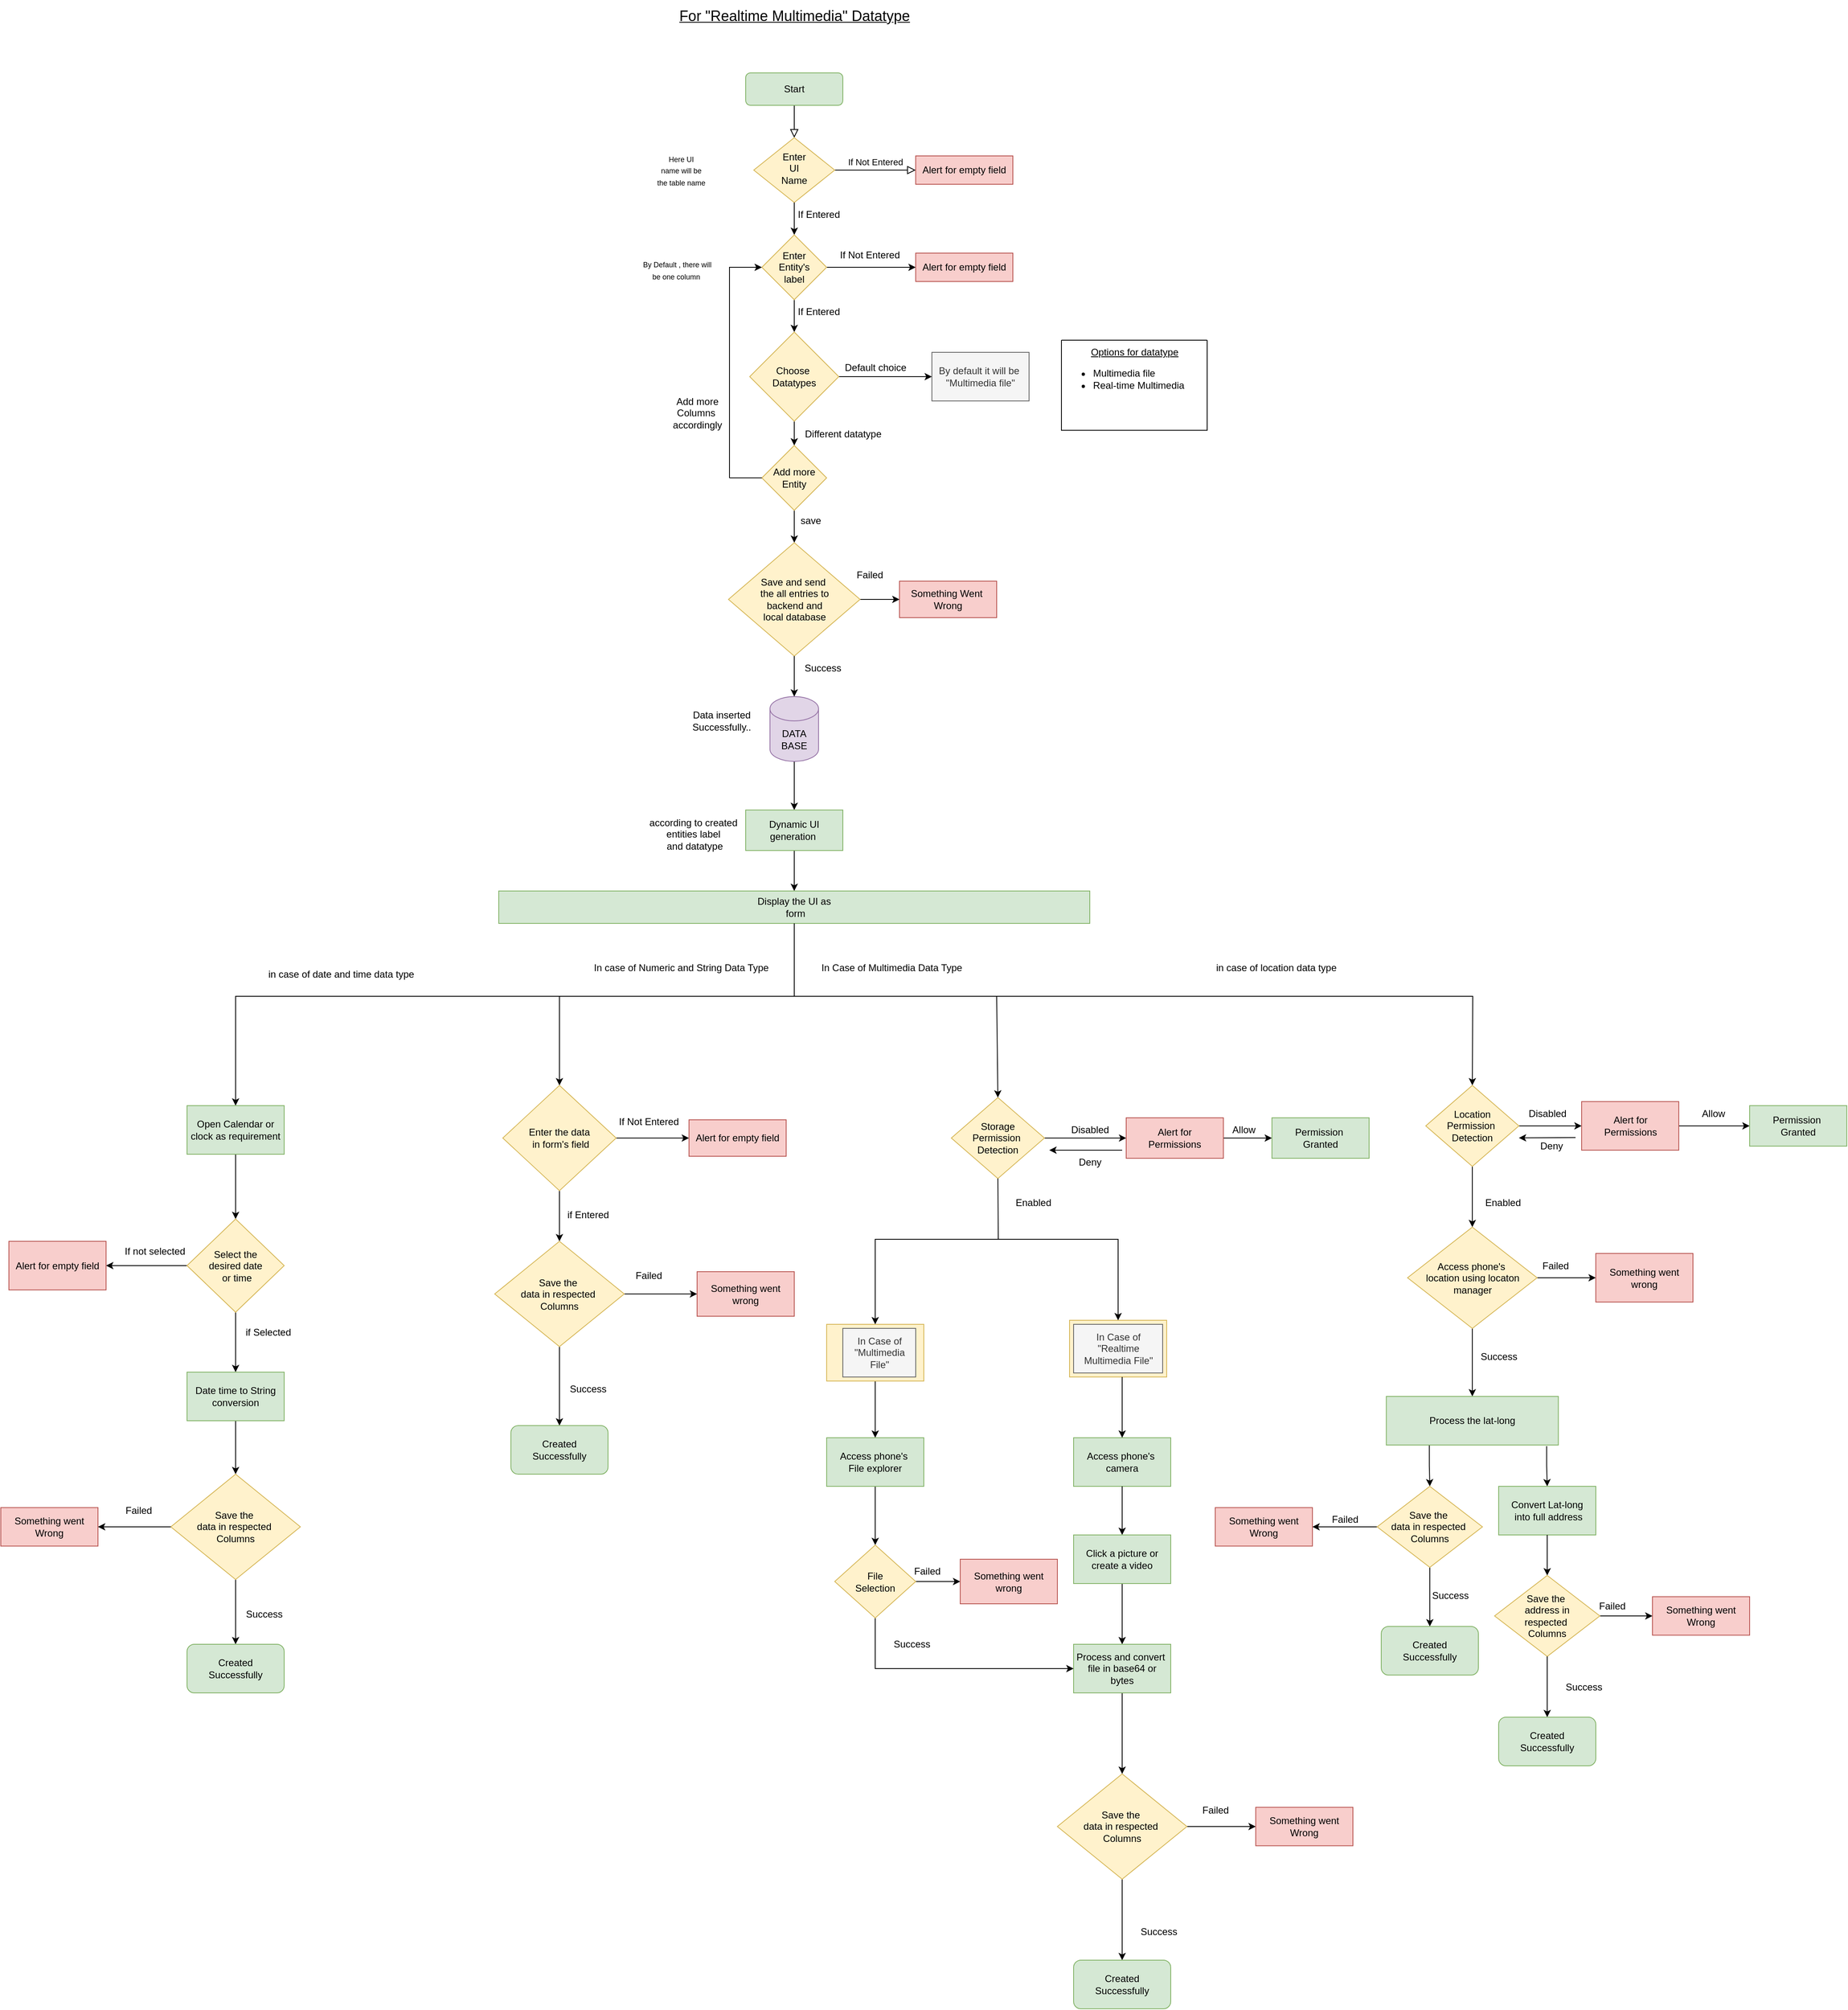 <mxfile version="21.3.0" type="github">
  <diagram id="C5RBs43oDa-KdzZeNtuy" name="Page-1">
    <mxGraphModel dx="3452" dy="1308" grid="1" gridSize="10" guides="1" tooltips="1" connect="1" arrows="1" fold="1" page="1" pageScale="1" pageWidth="827" pageHeight="1169" math="0" shadow="0">
      <root>
        <mxCell id="WIyWlLk6GJQsqaUBKTNV-0" />
        <mxCell id="WIyWlLk6GJQsqaUBKTNV-1" parent="WIyWlLk6GJQsqaUBKTNV-0" />
        <mxCell id="WIyWlLk6GJQsqaUBKTNV-2" value="" style="rounded=0;html=1;jettySize=auto;orthogonalLoop=1;fontSize=11;endArrow=block;endFill=0;endSize=8;strokeWidth=1;shadow=0;labelBackgroundColor=none;edgeStyle=orthogonalEdgeStyle;" parent="WIyWlLk6GJQsqaUBKTNV-1" source="WIyWlLk6GJQsqaUBKTNV-3" target="WIyWlLk6GJQsqaUBKTNV-6" edge="1">
          <mxGeometry relative="1" as="geometry" />
        </mxCell>
        <mxCell id="WIyWlLk6GJQsqaUBKTNV-3" value="Start" style="rounded=1;whiteSpace=wrap;html=1;fontSize=12;glass=0;strokeWidth=1;shadow=0;fillColor=#d5e8d4;strokeColor=#82b366;" parent="WIyWlLk6GJQsqaUBKTNV-1" vertex="1">
          <mxGeometry x="160" y="90" width="120" height="40" as="geometry" />
        </mxCell>
        <mxCell id="WIyWlLk6GJQsqaUBKTNV-5" value="If Not Entered" style="edgeStyle=orthogonalEdgeStyle;rounded=0;html=1;jettySize=auto;orthogonalLoop=1;fontSize=11;endArrow=block;endFill=0;endSize=8;strokeWidth=1;shadow=0;labelBackgroundColor=none;entryX=0;entryY=0.5;entryDx=0;entryDy=0;" parent="WIyWlLk6GJQsqaUBKTNV-1" source="WIyWlLk6GJQsqaUBKTNV-6" target="6czhflSClIlCwqd6-uIO-5" edge="1">
          <mxGeometry y="10" relative="1" as="geometry">
            <mxPoint as="offset" />
            <mxPoint x="370" y="210" as="targetPoint" />
          </mxGeometry>
        </mxCell>
        <mxCell id="WIyWlLk6GJQsqaUBKTNV-6" value="Enter&lt;br&gt;UI&lt;br&gt;Name" style="rhombus;whiteSpace=wrap;html=1;shadow=0;fontFamily=Helvetica;fontSize=12;align=center;strokeWidth=1;spacing=6;spacingTop=-4;fillColor=#fff2cc;strokeColor=#d6b656;" parent="WIyWlLk6GJQsqaUBKTNV-1" vertex="1">
          <mxGeometry x="170" y="170" width="100" height="80" as="geometry" />
        </mxCell>
        <mxCell id="6czhflSClIlCwqd6-uIO-0" value="" style="endArrow=classic;html=1;rounded=0;exitX=0.5;exitY=1;exitDx=0;exitDy=0;entryX=0.5;entryY=0;entryDx=0;entryDy=0;" parent="WIyWlLk6GJQsqaUBKTNV-1" source="WIyWlLk6GJQsqaUBKTNV-6" target="6czhflSClIlCwqd6-uIO-2" edge="1">
          <mxGeometry width="50" height="50" relative="1" as="geometry">
            <mxPoint x="190" y="400" as="sourcePoint" />
            <mxPoint x="220" y="300" as="targetPoint" />
          </mxGeometry>
        </mxCell>
        <mxCell id="6czhflSClIlCwqd6-uIO-1" value="If Entered" style="text;html=1;align=center;verticalAlign=middle;resizable=0;points=[];autosize=1;strokeColor=none;fillColor=none;" parent="WIyWlLk6GJQsqaUBKTNV-1" vertex="1">
          <mxGeometry x="210" y="250" width="80" height="30" as="geometry" />
        </mxCell>
        <mxCell id="6czhflSClIlCwqd6-uIO-4" value="" style="edgeStyle=orthogonalEdgeStyle;rounded=0;orthogonalLoop=1;jettySize=auto;html=1;" parent="WIyWlLk6GJQsqaUBKTNV-1" source="6czhflSClIlCwqd6-uIO-2" target="6czhflSClIlCwqd6-uIO-3" edge="1">
          <mxGeometry relative="1" as="geometry" />
        </mxCell>
        <mxCell id="6czhflSClIlCwqd6-uIO-9" value="" style="edgeStyle=orthogonalEdgeStyle;rounded=0;orthogonalLoop=1;jettySize=auto;html=1;entryX=0.5;entryY=0;entryDx=0;entryDy=0;" parent="WIyWlLk6GJQsqaUBKTNV-1" source="6czhflSClIlCwqd6-uIO-2" target="syk1W0FhU0-OYzwC-ugc-1" edge="1">
          <mxGeometry relative="1" as="geometry">
            <mxPoint x="220" y="430" as="targetPoint" />
          </mxGeometry>
        </mxCell>
        <mxCell id="6czhflSClIlCwqd6-uIO-2" value="Enter &lt;br&gt;Entity&#39;s&lt;br&gt;label" style="rhombus;whiteSpace=wrap;html=1;fillColor=#fff2cc;strokeColor=#d6b656;" parent="WIyWlLk6GJQsqaUBKTNV-1" vertex="1">
          <mxGeometry x="180" y="290" width="80" height="80" as="geometry" />
        </mxCell>
        <mxCell id="6czhflSClIlCwqd6-uIO-3" value="Alert for empty field" style="whiteSpace=wrap;html=1;fillColor=#f8cecc;strokeColor=#b85450;" parent="WIyWlLk6GJQsqaUBKTNV-1" vertex="1">
          <mxGeometry x="370" y="312.5" width="120" height="35" as="geometry" />
        </mxCell>
        <mxCell id="6czhflSClIlCwqd6-uIO-5" value="Alert for empty field" style="rounded=0;whiteSpace=wrap;html=1;fillColor=#f8cecc;strokeColor=#b85450;" parent="WIyWlLk6GJQsqaUBKTNV-1" vertex="1">
          <mxGeometry x="370" y="192.5" width="120" height="35" as="geometry" />
        </mxCell>
        <mxCell id="6czhflSClIlCwqd6-uIO-6" value="If Not Entered" style="text;html=1;align=center;verticalAlign=middle;resizable=0;points=[];autosize=1;strokeColor=none;fillColor=none;" parent="WIyWlLk6GJQsqaUBKTNV-1" vertex="1">
          <mxGeometry x="262.5" y="300" width="100" height="30" as="geometry" />
        </mxCell>
        <mxCell id="6czhflSClIlCwqd6-uIO-7" value="&lt;font style=&quot;font-size: 9px;&quot;&gt;By Default , there will &lt;br&gt;be one column&amp;nbsp;&lt;/font&gt;" style="text;html=1;align=center;verticalAlign=middle;resizable=0;points=[];autosize=1;strokeColor=none;fillColor=none;" parent="WIyWlLk6GJQsqaUBKTNV-1" vertex="1">
          <mxGeometry x="20" y="312.5" width="110" height="40" as="geometry" />
        </mxCell>
        <mxCell id="6czhflSClIlCwqd6-uIO-15" value="" style="edgeStyle=orthogonalEdgeStyle;rounded=0;orthogonalLoop=1;jettySize=auto;html=1;entryX=0.5;entryY=0;entryDx=0;entryDy=0;exitX=0.5;exitY=1;exitDx=0;exitDy=0;" parent="WIyWlLk6GJQsqaUBKTNV-1" source="syk1W0FhU0-OYzwC-ugc-1" target="6czhflSClIlCwqd6-uIO-17" edge="1">
          <mxGeometry relative="1" as="geometry">
            <mxPoint x="220" y="560" as="targetPoint" />
            <mxPoint x="220" y="490" as="sourcePoint" />
          </mxGeometry>
        </mxCell>
        <mxCell id="6czhflSClIlCwqd6-uIO-10" value="If Entered" style="text;html=1;align=center;verticalAlign=middle;resizable=0;points=[];autosize=1;strokeColor=none;fillColor=none;" parent="WIyWlLk6GJQsqaUBKTNV-1" vertex="1">
          <mxGeometry x="210" y="370" width="80" height="30" as="geometry" />
        </mxCell>
        <mxCell id="6czhflSClIlCwqd6-uIO-16" value="Different datatype" style="text;html=1;align=center;verticalAlign=middle;resizable=0;points=[];autosize=1;strokeColor=none;fillColor=none;" parent="WIyWlLk6GJQsqaUBKTNV-1" vertex="1">
          <mxGeometry x="220" y="521.25" width="120" height="30" as="geometry" />
        </mxCell>
        <mxCell id="6czhflSClIlCwqd6-uIO-24" value="" style="edgeStyle=orthogonalEdgeStyle;rounded=0;orthogonalLoop=1;jettySize=auto;html=1;" parent="WIyWlLk6GJQsqaUBKTNV-1" source="6czhflSClIlCwqd6-uIO-17" target="6czhflSClIlCwqd6-uIO-23" edge="1">
          <mxGeometry relative="1" as="geometry" />
        </mxCell>
        <mxCell id="6czhflSClIlCwqd6-uIO-17" value="Add more&lt;br&gt;Entity" style="rhombus;whiteSpace=wrap;html=1;fillColor=#fff2cc;strokeColor=#d6b656;" parent="WIyWlLk6GJQsqaUBKTNV-1" vertex="1">
          <mxGeometry x="180" y="550" width="80" height="80" as="geometry" />
        </mxCell>
        <mxCell id="6czhflSClIlCwqd6-uIO-19" value="" style="endArrow=classic;html=1;rounded=0;entryX=0;entryY=0.5;entryDx=0;entryDy=0;" parent="WIyWlLk6GJQsqaUBKTNV-1" target="6czhflSClIlCwqd6-uIO-2" edge="1">
          <mxGeometry width="50" height="50" relative="1" as="geometry">
            <mxPoint x="140" y="590" as="sourcePoint" />
            <mxPoint x="130" y="480" as="targetPoint" />
            <Array as="points">
              <mxPoint x="140" y="330" />
            </Array>
          </mxGeometry>
        </mxCell>
        <mxCell id="6czhflSClIlCwqd6-uIO-21" value="" style="endArrow=none;html=1;rounded=0;entryX=0;entryY=0.5;entryDx=0;entryDy=0;" parent="WIyWlLk6GJQsqaUBKTNV-1" target="6czhflSClIlCwqd6-uIO-17" edge="1">
          <mxGeometry width="50" height="50" relative="1" as="geometry">
            <mxPoint x="140" y="590" as="sourcePoint" />
            <mxPoint x="330" y="460" as="targetPoint" />
          </mxGeometry>
        </mxCell>
        <mxCell id="6czhflSClIlCwqd6-uIO-22" value="&lt;font style=&quot;font-size: 12px;&quot;&gt;Add more &lt;br&gt;Columns&amp;nbsp;&lt;br&gt;accordingly&lt;/font&gt;" style="text;html=1;align=center;verticalAlign=middle;resizable=0;points=[];autosize=1;strokeColor=none;fillColor=none;" parent="WIyWlLk6GJQsqaUBKTNV-1" vertex="1">
          <mxGeometry x="60" y="480" width="80" height="60" as="geometry" />
        </mxCell>
        <mxCell id="6czhflSClIlCwqd6-uIO-27" value="" style="edgeStyle=orthogonalEdgeStyle;rounded=0;orthogonalLoop=1;jettySize=auto;html=1;" parent="WIyWlLk6GJQsqaUBKTNV-1" source="6czhflSClIlCwqd6-uIO-23" target="6czhflSClIlCwqd6-uIO-26" edge="1">
          <mxGeometry relative="1" as="geometry" />
        </mxCell>
        <mxCell id="6czhflSClIlCwqd6-uIO-23" value="Save and send&amp;nbsp;&lt;br&gt;the all entries to &lt;br&gt;backend and &lt;br&gt;local database" style="rhombus;whiteSpace=wrap;html=1;fillColor=#fff2cc;strokeColor=#d6b656;" parent="WIyWlLk6GJQsqaUBKTNV-1" vertex="1">
          <mxGeometry x="138.75" y="670" width="162.5" height="140" as="geometry" />
        </mxCell>
        <mxCell id="6czhflSClIlCwqd6-uIO-25" value="save" style="text;html=1;align=center;verticalAlign=middle;resizable=0;points=[];autosize=1;strokeColor=none;fillColor=none;" parent="WIyWlLk6GJQsqaUBKTNV-1" vertex="1">
          <mxGeometry x="215" y="628" width="50" height="30" as="geometry" />
        </mxCell>
        <mxCell id="6czhflSClIlCwqd6-uIO-26" value="Something Went&amp;nbsp;&lt;br&gt;Wrong" style="whiteSpace=wrap;html=1;fillColor=#f8cecc;strokeColor=#b85450;" parent="WIyWlLk6GJQsqaUBKTNV-1" vertex="1">
          <mxGeometry x="350" y="717.5" width="120" height="45" as="geometry" />
        </mxCell>
        <mxCell id="6czhflSClIlCwqd6-uIO-28" value="Success" style="text;html=1;align=center;verticalAlign=middle;resizable=0;points=[];autosize=1;strokeColor=none;fillColor=none;" parent="WIyWlLk6GJQsqaUBKTNV-1" vertex="1">
          <mxGeometry x="220" y="810" width="70" height="30" as="geometry" />
        </mxCell>
        <mxCell id="6czhflSClIlCwqd6-uIO-29" value="Failed" style="text;html=1;align=center;verticalAlign=middle;resizable=0;points=[];autosize=1;strokeColor=none;fillColor=none;" parent="WIyWlLk6GJQsqaUBKTNV-1" vertex="1">
          <mxGeometry x="282.5" y="695" width="60" height="30" as="geometry" />
        </mxCell>
        <mxCell id="6czhflSClIlCwqd6-uIO-34" value="" style="edgeStyle=orthogonalEdgeStyle;rounded=0;orthogonalLoop=1;jettySize=auto;html=1;entryX=0.5;entryY=0;entryDx=0;entryDy=0;" parent="WIyWlLk6GJQsqaUBKTNV-1" source="6czhflSClIlCwqd6-uIO-30" target="6czhflSClIlCwqd6-uIO-35" edge="1">
          <mxGeometry relative="1" as="geometry">
            <mxPoint x="220" y="970" as="targetPoint" />
          </mxGeometry>
        </mxCell>
        <mxCell id="6czhflSClIlCwqd6-uIO-30" value="DATA&lt;br&gt;BASE" style="shape=cylinder3;whiteSpace=wrap;html=1;boundedLbl=1;backgroundOutline=1;size=15;fillColor=#e1d5e7;strokeColor=#9673a6;" parent="WIyWlLk6GJQsqaUBKTNV-1" vertex="1">
          <mxGeometry x="190" y="860" width="60" height="80" as="geometry" />
        </mxCell>
        <mxCell id="6czhflSClIlCwqd6-uIO-31" value="" style="endArrow=classic;html=1;rounded=0;exitX=0.5;exitY=1;exitDx=0;exitDy=0;entryX=0.5;entryY=0;entryDx=0;entryDy=0;entryPerimeter=0;" parent="WIyWlLk6GJQsqaUBKTNV-1" source="6czhflSClIlCwqd6-uIO-23" target="6czhflSClIlCwqd6-uIO-30" edge="1">
          <mxGeometry width="50" height="50" relative="1" as="geometry">
            <mxPoint x="140" y="850" as="sourcePoint" />
            <mxPoint x="190" y="800" as="targetPoint" />
          </mxGeometry>
        </mxCell>
        <mxCell id="6czhflSClIlCwqd6-uIO-32" value="Data inserted &lt;br&gt;Successfully.." style="text;html=1;align=center;verticalAlign=middle;resizable=0;points=[];autosize=1;strokeColor=none;fillColor=none;" parent="WIyWlLk6GJQsqaUBKTNV-1" vertex="1">
          <mxGeometry x="80" y="870" width="100" height="40" as="geometry" />
        </mxCell>
        <mxCell id="6czhflSClIlCwqd6-uIO-38" value="" style="edgeStyle=orthogonalEdgeStyle;rounded=0;orthogonalLoop=1;jettySize=auto;html=1;" parent="WIyWlLk6GJQsqaUBKTNV-1" source="6czhflSClIlCwqd6-uIO-35" target="6czhflSClIlCwqd6-uIO-37" edge="1">
          <mxGeometry relative="1" as="geometry" />
        </mxCell>
        <mxCell id="6czhflSClIlCwqd6-uIO-35" value="Dynamic UI generation&amp;nbsp;" style="whiteSpace=wrap;html=1;fillColor=#d5e8d4;strokeColor=#82b366;" parent="WIyWlLk6GJQsqaUBKTNV-1" vertex="1">
          <mxGeometry x="160" y="1000" width="120" height="50" as="geometry" />
        </mxCell>
        <mxCell id="6czhflSClIlCwqd6-uIO-37" value="Display the UI as&lt;br&gt;&amp;nbsp;form" style="whiteSpace=wrap;html=1;fillColor=#d5e8d4;strokeColor=#82b366;" parent="WIyWlLk6GJQsqaUBKTNV-1" vertex="1">
          <mxGeometry x="-145" y="1100" width="730" height="40" as="geometry" />
        </mxCell>
        <mxCell id="6czhflSClIlCwqd6-uIO-47" value="" style="edgeStyle=orthogonalEdgeStyle;rounded=0;orthogonalLoop=1;jettySize=auto;html=1;entryX=0.5;entryY=0;entryDx=0;entryDy=0;exitX=0.5;exitY=1;exitDx=0;exitDy=0;" parent="WIyWlLk6GJQsqaUBKTNV-1" source="syk1W0FhU0-OYzwC-ugc-0" target="2McJ12Uhhy9NZhE6gNwE-32" edge="1">
          <mxGeometry relative="1" as="geometry">
            <mxPoint x="220" y="1845" as="targetPoint" />
            <mxPoint x="220" y="1755" as="sourcePoint" />
          </mxGeometry>
        </mxCell>
        <mxCell id="6czhflSClIlCwqd6-uIO-50" value="" style="edgeStyle=orthogonalEdgeStyle;rounded=0;orthogonalLoop=1;jettySize=auto;html=1;" parent="WIyWlLk6GJQsqaUBKTNV-1" source="6czhflSClIlCwqd6-uIO-46" target="6czhflSClIlCwqd6-uIO-49" edge="1">
          <mxGeometry relative="1" as="geometry" />
        </mxCell>
        <mxCell id="6czhflSClIlCwqd6-uIO-54" value="" style="edgeStyle=orthogonalEdgeStyle;rounded=0;orthogonalLoop=1;jettySize=auto;html=1;entryX=0.5;entryY=0;entryDx=0;entryDy=0;" parent="WIyWlLk6GJQsqaUBKTNV-1" source="6czhflSClIlCwqd6-uIO-46" target="6czhflSClIlCwqd6-uIO-55" edge="1">
          <mxGeometry relative="1" as="geometry">
            <mxPoint x="220" y="1735" as="targetPoint" />
          </mxGeometry>
        </mxCell>
        <mxCell id="6czhflSClIlCwqd6-uIO-46" value="Save the&amp;nbsp;&lt;br&gt;data in respected&amp;nbsp;&lt;br&gt;Columns" style="rhombus;whiteSpace=wrap;html=1;fillColor=#fff2cc;strokeColor=#d6b656;" parent="WIyWlLk6GJQsqaUBKTNV-1" vertex="1">
          <mxGeometry x="545" y="2190" width="160" height="130" as="geometry" />
        </mxCell>
        <mxCell id="6czhflSClIlCwqd6-uIO-49" value="Something went&lt;br&gt;Wrong" style="whiteSpace=wrap;html=1;fillColor=#f8cecc;strokeColor=#b85450;" parent="WIyWlLk6GJQsqaUBKTNV-1" vertex="1">
          <mxGeometry x="790" y="2231.25" width="120" height="47.5" as="geometry" />
        </mxCell>
        <mxCell id="6czhflSClIlCwqd6-uIO-51" value="Success" style="text;html=1;align=center;verticalAlign=middle;resizable=0;points=[];autosize=1;strokeColor=none;fillColor=none;" parent="WIyWlLk6GJQsqaUBKTNV-1" vertex="1">
          <mxGeometry x="635" y="2370" width="70" height="30" as="geometry" />
        </mxCell>
        <mxCell id="6czhflSClIlCwqd6-uIO-52" value="Failed" style="text;html=1;align=center;verticalAlign=middle;resizable=0;points=[];autosize=1;strokeColor=none;fillColor=none;" parent="WIyWlLk6GJQsqaUBKTNV-1" vertex="1">
          <mxGeometry x="710" y="2220" width="60" height="30" as="geometry" />
        </mxCell>
        <mxCell id="6czhflSClIlCwqd6-uIO-55" value="Created &lt;br&gt;Successfully" style="rounded=1;whiteSpace=wrap;html=1;fillColor=#d5e8d4;strokeColor=#82b366;" parent="WIyWlLk6GJQsqaUBKTNV-1" vertex="1">
          <mxGeometry x="565" y="2420" width="120" height="60" as="geometry" />
        </mxCell>
        <mxCell id="FHPSroYYlghWPFj62SoY-0" value="&lt;font style=&quot;font-size: 9px;&quot;&gt;Here UI &lt;br&gt;name will be &lt;br&gt;the table name&lt;/font&gt;" style="text;html=1;align=center;verticalAlign=middle;resizable=0;points=[];autosize=1;strokeColor=none;fillColor=none;" parent="WIyWlLk6GJQsqaUBKTNV-1" vertex="1">
          <mxGeometry x="40" y="180" width="80" height="60" as="geometry" />
        </mxCell>
        <mxCell id="FHPSroYYlghWPFj62SoY-6" value="" style="swimlane;startSize=0;" parent="WIyWlLk6GJQsqaUBKTNV-1" vertex="1">
          <mxGeometry x="550" y="420" width="180" height="111.25" as="geometry">
            <mxRectangle x="540" y="387.5" width="130" height="45" as="alternateBounds" />
          </mxGeometry>
        </mxCell>
        <mxCell id="FHPSroYYlghWPFj62SoY-4" value="&lt;ul&gt;&lt;li style=&quot;text-align: left;&quot;&gt;Multimedia file&lt;/li&gt;&lt;li style=&quot;text-align: left;&quot;&gt;Real-time Multimedia&lt;/li&gt;&lt;/ul&gt;" style="text;html=1;align=center;verticalAlign=middle;resizable=0;points=[];autosize=1;strokeColor=none;fillColor=none;" parent="FHPSroYYlghWPFj62SoY-6" vertex="1">
          <mxGeometry x="-15" y="12.5" width="180" height="70" as="geometry" />
        </mxCell>
        <mxCell id="FHPSroYYlghWPFj62SoY-3" value="&lt;u&gt;Options for datatype&lt;/u&gt;" style="text;html=1;align=center;verticalAlign=middle;resizable=0;points=[];autosize=1;strokeColor=none;fillColor=none;" parent="FHPSroYYlghWPFj62SoY-6" vertex="1">
          <mxGeometry x="25" width="130" height="30" as="geometry" />
        </mxCell>
        <mxCell id="2McJ12Uhhy9NZhE6gNwE-0" value="according to created &lt;br&gt;entities label&lt;br&gt;&amp;nbsp;and datatype" style="text;html=1;align=center;verticalAlign=middle;resizable=0;points=[];autosize=1;strokeColor=none;fillColor=none;" parent="WIyWlLk6GJQsqaUBKTNV-1" vertex="1">
          <mxGeometry x="30" y="1000" width="130" height="60" as="geometry" />
        </mxCell>
        <mxCell id="2McJ12Uhhy9NZhE6gNwE-1" value="&lt;font style=&quot;font-size: 18px;&quot;&gt;&lt;u&gt;For &quot;Realtime Multimedia&quot; Datatype&lt;/u&gt;&lt;/font&gt;" style="text;html=1;align=center;verticalAlign=middle;resizable=0;points=[];autosize=1;strokeColor=none;fillColor=none;" parent="WIyWlLk6GJQsqaUBKTNV-1" vertex="1">
          <mxGeometry x="65" width="310" height="40" as="geometry" />
        </mxCell>
        <mxCell id="2McJ12Uhhy9NZhE6gNwE-17" value="" style="edgeStyle=orthogonalEdgeStyle;rounded=0;orthogonalLoop=1;jettySize=auto;html=1;exitX=1;exitY=0.5;exitDx=0;exitDy=0;" parent="WIyWlLk6GJQsqaUBKTNV-1" source="2McJ12Uhhy9NZhE6gNwE-15" target="2McJ12Uhhy9NZhE6gNwE-16" edge="1">
          <mxGeometry relative="1" as="geometry">
            <mxPoint x="277.5" y="1405" as="sourcePoint" />
          </mxGeometry>
        </mxCell>
        <mxCell id="2McJ12Uhhy9NZhE6gNwE-15" value="Storage&lt;br&gt;Permission&amp;nbsp;&lt;br&gt;Detection" style="rhombus;whiteSpace=wrap;html=1;fillColor=#fff2cc;strokeColor=#d6b656;" parent="WIyWlLk6GJQsqaUBKTNV-1" vertex="1">
          <mxGeometry x="414" y="1355" width="115" height="100" as="geometry" />
        </mxCell>
        <mxCell id="2McJ12Uhhy9NZhE6gNwE-19" value="" style="edgeStyle=orthogonalEdgeStyle;rounded=0;orthogonalLoop=1;jettySize=auto;html=1;" parent="WIyWlLk6GJQsqaUBKTNV-1" source="2McJ12Uhhy9NZhE6gNwE-16" target="2McJ12Uhhy9NZhE6gNwE-18" edge="1">
          <mxGeometry relative="1" as="geometry" />
        </mxCell>
        <mxCell id="2McJ12Uhhy9NZhE6gNwE-16" value="Alert for &lt;br&gt;Permissions" style="whiteSpace=wrap;html=1;fillColor=#f8cecc;strokeColor=#b85450;" parent="WIyWlLk6GJQsqaUBKTNV-1" vertex="1">
          <mxGeometry x="630" y="1380" width="120" height="50" as="geometry" />
        </mxCell>
        <mxCell id="2McJ12Uhhy9NZhE6gNwE-18" value="Permission&amp;nbsp;&lt;br&gt;Granted" style="whiteSpace=wrap;html=1;fillColor=#d5e8d4;strokeColor=#82b366;" parent="WIyWlLk6GJQsqaUBKTNV-1" vertex="1">
          <mxGeometry x="810" y="1380" width="120" height="50" as="geometry" />
        </mxCell>
        <mxCell id="2McJ12Uhhy9NZhE6gNwE-20" value="Disabled" style="text;html=1;align=center;verticalAlign=middle;resizable=0;points=[];autosize=1;strokeColor=none;fillColor=none;" parent="WIyWlLk6GJQsqaUBKTNV-1" vertex="1">
          <mxGeometry x="550" y="1380" width="70" height="30" as="geometry" />
        </mxCell>
        <mxCell id="2McJ12Uhhy9NZhE6gNwE-21" value="Deny" style="text;html=1;align=center;verticalAlign=middle;resizable=0;points=[];autosize=1;strokeColor=none;fillColor=none;" parent="WIyWlLk6GJQsqaUBKTNV-1" vertex="1">
          <mxGeometry x="1130" y="1400" width="50" height="30" as="geometry" />
        </mxCell>
        <mxCell id="2McJ12Uhhy9NZhE6gNwE-22" value="" style="endArrow=classic;html=1;rounded=0;" parent="WIyWlLk6GJQsqaUBKTNV-1" edge="1">
          <mxGeometry width="50" height="50" relative="1" as="geometry">
            <mxPoint x="625" y="1420" as="sourcePoint" />
            <mxPoint x="535" y="1420" as="targetPoint" />
          </mxGeometry>
        </mxCell>
        <mxCell id="2McJ12Uhhy9NZhE6gNwE-23" value="Allow" style="text;html=1;align=center;verticalAlign=middle;resizable=0;points=[];autosize=1;strokeColor=none;fillColor=none;" parent="WIyWlLk6GJQsqaUBKTNV-1" vertex="1">
          <mxGeometry x="750" y="1380" width="50" height="30" as="geometry" />
        </mxCell>
        <mxCell id="2McJ12Uhhy9NZhE6gNwE-24" value="Access phone&#39;s&amp;nbsp;&lt;br&gt;camera" style="whiteSpace=wrap;html=1;fillColor=#d5e8d4;strokeColor=#82b366;" parent="WIyWlLk6GJQsqaUBKTNV-1" vertex="1">
          <mxGeometry x="565" y="1775" width="120" height="60" as="geometry" />
        </mxCell>
        <mxCell id="2McJ12Uhhy9NZhE6gNwE-26" value="" style="endArrow=classic;html=1;rounded=0;entryX=0.5;entryY=0;entryDx=0;entryDy=0;exitX=0.5;exitY=1;exitDx=0;exitDy=0;" parent="WIyWlLk6GJQsqaUBKTNV-1" source="2McJ12Uhhy9NZhE6gNwE-24" target="syk1W0FhU0-OYzwC-ugc-0" edge="1">
          <mxGeometry width="50" height="50" relative="1" as="geometry">
            <mxPoint x="90" y="1645" as="sourcePoint" />
            <mxPoint x="220" y="1635" as="targetPoint" />
          </mxGeometry>
        </mxCell>
        <mxCell id="2McJ12Uhhy9NZhE6gNwE-33" style="edgeStyle=orthogonalEdgeStyle;rounded=0;orthogonalLoop=1;jettySize=auto;html=1;entryX=0.5;entryY=0;entryDx=0;entryDy=0;exitX=0.5;exitY=1;exitDx=0;exitDy=0;" parent="WIyWlLk6GJQsqaUBKTNV-1" source="2McJ12Uhhy9NZhE6gNwE-32" target="6czhflSClIlCwqd6-uIO-46" edge="1">
          <mxGeometry relative="1" as="geometry" />
        </mxCell>
        <mxCell id="2McJ12Uhhy9NZhE6gNwE-32" value="Process and convert&amp;nbsp;&lt;br&gt;file in base64 or &lt;br&gt;bytes" style="rounded=0;whiteSpace=wrap;html=1;fillColor=#d5e8d4;strokeColor=#82b366;" parent="WIyWlLk6GJQsqaUBKTNV-1" vertex="1">
          <mxGeometry x="565" y="2030" width="120" height="60" as="geometry" />
        </mxCell>
        <mxCell id="syk1W0FhU0-OYzwC-ugc-0" value="Click a picture or create a video" style="rounded=0;whiteSpace=wrap;html=1;fillColor=#d5e8d4;strokeColor=#82b366;" vertex="1" parent="WIyWlLk6GJQsqaUBKTNV-1">
          <mxGeometry x="565" y="1895" width="120" height="60" as="geometry" />
        </mxCell>
        <mxCell id="syk1W0FhU0-OYzwC-ugc-4" value="" style="edgeStyle=orthogonalEdgeStyle;rounded=0;orthogonalLoop=1;jettySize=auto;html=1;" edge="1" parent="WIyWlLk6GJQsqaUBKTNV-1" source="syk1W0FhU0-OYzwC-ugc-1" target="syk1W0FhU0-OYzwC-ugc-3">
          <mxGeometry relative="1" as="geometry" />
        </mxCell>
        <mxCell id="syk1W0FhU0-OYzwC-ugc-1" value="Choose&amp;nbsp;&lt;br&gt;Datatypes" style="rhombus;whiteSpace=wrap;html=1;fillColor=#fff2cc;strokeColor=#d6b656;" vertex="1" parent="WIyWlLk6GJQsqaUBKTNV-1">
          <mxGeometry x="165" y="410" width="110" height="110" as="geometry" />
        </mxCell>
        <mxCell id="syk1W0FhU0-OYzwC-ugc-3" value="By default it will be&amp;nbsp;&lt;br&gt;&quot;Multimedia file&quot;" style="whiteSpace=wrap;html=1;fillColor=#f5f5f5;fontColor=#333333;strokeColor=#666666;" vertex="1" parent="WIyWlLk6GJQsqaUBKTNV-1">
          <mxGeometry x="390" y="435" width="120" height="60" as="geometry" />
        </mxCell>
        <mxCell id="syk1W0FhU0-OYzwC-ugc-5" value="Default choice" style="text;html=1;align=center;verticalAlign=middle;resizable=0;points=[];autosize=1;strokeColor=none;fillColor=none;" vertex="1" parent="WIyWlLk6GJQsqaUBKTNV-1">
          <mxGeometry x="270" y="438.75" width="100" height="30" as="geometry" />
        </mxCell>
        <mxCell id="syk1W0FhU0-OYzwC-ugc-6" value="" style="whiteSpace=wrap;html=1;fillColor=#fff2cc;strokeColor=#d6b656;" vertex="1" parent="WIyWlLk6GJQsqaUBKTNV-1">
          <mxGeometry x="560" y="1630" width="120" height="70" as="geometry" />
        </mxCell>
        <mxCell id="syk1W0FhU0-OYzwC-ugc-19" value="" style="edgeStyle=orthogonalEdgeStyle;rounded=0;orthogonalLoop=1;jettySize=auto;html=1;" edge="1" parent="WIyWlLk6GJQsqaUBKTNV-1" source="syk1W0FhU0-OYzwC-ugc-8" target="syk1W0FhU0-OYzwC-ugc-18">
          <mxGeometry relative="1" as="geometry" />
        </mxCell>
        <mxCell id="syk1W0FhU0-OYzwC-ugc-8" value="" style="whiteSpace=wrap;html=1;fillColor=#fff2cc;strokeColor=#d6b656;" vertex="1" parent="WIyWlLk6GJQsqaUBKTNV-1">
          <mxGeometry x="260" y="1635" width="120" height="70" as="geometry" />
        </mxCell>
        <mxCell id="syk1W0FhU0-OYzwC-ugc-10" value="Enabled" style="text;html=1;align=center;verticalAlign=middle;resizable=0;points=[];autosize=1;strokeColor=none;fillColor=none;" vertex="1" parent="WIyWlLk6GJQsqaUBKTNV-1">
          <mxGeometry x="480" y="1470" width="70" height="30" as="geometry" />
        </mxCell>
        <mxCell id="syk1W0FhU0-OYzwC-ugc-12" value="" style="endArrow=none;html=1;rounded=0;entryX=0.5;entryY=1;entryDx=0;entryDy=0;" edge="1" parent="WIyWlLk6GJQsqaUBKTNV-1" target="2McJ12Uhhy9NZhE6gNwE-15">
          <mxGeometry width="50" height="50" relative="1" as="geometry">
            <mxPoint x="472" y="1530" as="sourcePoint" />
            <mxPoint x="220" y="1455" as="targetPoint" />
          </mxGeometry>
        </mxCell>
        <mxCell id="syk1W0FhU0-OYzwC-ugc-13" value="" style="endArrow=classic;startArrow=classic;html=1;rounded=0;entryX=0.5;entryY=0;entryDx=0;entryDy=0;exitX=0.5;exitY=0;exitDx=0;exitDy=0;" edge="1" parent="WIyWlLk6GJQsqaUBKTNV-1" source="syk1W0FhU0-OYzwC-ugc-8" target="syk1W0FhU0-OYzwC-ugc-6">
          <mxGeometry width="50" height="50" relative="1" as="geometry">
            <mxPoint x="340" y="1630" as="sourcePoint" />
            <mxPoint x="290" y="1485" as="targetPoint" />
            <Array as="points">
              <mxPoint x="320" y="1530" />
              <mxPoint x="470" y="1530" />
              <mxPoint x="620" y="1530" />
            </Array>
          </mxGeometry>
        </mxCell>
        <mxCell id="syk1W0FhU0-OYzwC-ugc-15" value="" style="endArrow=classic;html=1;rounded=0;entryX=0.5;entryY=0;entryDx=0;entryDy=0;" edge="1" parent="WIyWlLk6GJQsqaUBKTNV-1" target="2McJ12Uhhy9NZhE6gNwE-24">
          <mxGeometry width="50" height="50" relative="1" as="geometry">
            <mxPoint x="625" y="1700" as="sourcePoint" />
            <mxPoint x="290" y="1785" as="targetPoint" />
          </mxGeometry>
        </mxCell>
        <mxCell id="syk1W0FhU0-OYzwC-ugc-16" value="In Case of &lt;br&gt;&quot;Realtime &lt;br&gt;Multimedia File&quot;" style="text;html=1;align=center;verticalAlign=middle;resizable=0;points=[];autosize=1;strokeColor=#666666;fillColor=#f5f5f5;fontColor=#333333;" vertex="1" parent="WIyWlLk6GJQsqaUBKTNV-1">
          <mxGeometry x="565" y="1635" width="110" height="60" as="geometry" />
        </mxCell>
        <mxCell id="syk1W0FhU0-OYzwC-ugc-23" value="" style="edgeStyle=orthogonalEdgeStyle;rounded=0;orthogonalLoop=1;jettySize=auto;html=1;" edge="1" parent="WIyWlLk6GJQsqaUBKTNV-1" source="syk1W0FhU0-OYzwC-ugc-18" target="syk1W0FhU0-OYzwC-ugc-22">
          <mxGeometry relative="1" as="geometry" />
        </mxCell>
        <mxCell id="syk1W0FhU0-OYzwC-ugc-18" value="Access phone&#39;s&amp;nbsp;&lt;br style=&quot;border-color: var(--border-color);&quot;&gt;File explorer" style="whiteSpace=wrap;html=1;fillColor=#d5e8d4;strokeColor=#82b366;" vertex="1" parent="WIyWlLk6GJQsqaUBKTNV-1">
          <mxGeometry x="260" y="1775" width="120" height="60" as="geometry" />
        </mxCell>
        <mxCell id="syk1W0FhU0-OYzwC-ugc-25" value="" style="edgeStyle=orthogonalEdgeStyle;rounded=0;orthogonalLoop=1;jettySize=auto;html=1;" edge="1" parent="WIyWlLk6GJQsqaUBKTNV-1" source="syk1W0FhU0-OYzwC-ugc-22" target="syk1W0FhU0-OYzwC-ugc-24">
          <mxGeometry relative="1" as="geometry" />
        </mxCell>
        <mxCell id="syk1W0FhU0-OYzwC-ugc-28" style="edgeStyle=orthogonalEdgeStyle;rounded=0;orthogonalLoop=1;jettySize=auto;html=1;entryX=0;entryY=0.5;entryDx=0;entryDy=0;" edge="1" parent="WIyWlLk6GJQsqaUBKTNV-1" source="syk1W0FhU0-OYzwC-ugc-22" target="2McJ12Uhhy9NZhE6gNwE-32">
          <mxGeometry relative="1" as="geometry">
            <mxPoint x="70" y="1965" as="targetPoint" />
            <Array as="points">
              <mxPoint x="320" y="2060" />
            </Array>
          </mxGeometry>
        </mxCell>
        <mxCell id="syk1W0FhU0-OYzwC-ugc-22" value="File &lt;br&gt;Selection" style="rhombus;whiteSpace=wrap;html=1;fillColor=#fff2cc;strokeColor=#d6b656;" vertex="1" parent="WIyWlLk6GJQsqaUBKTNV-1">
          <mxGeometry x="270" y="1907.5" width="100" height="90" as="geometry" />
        </mxCell>
        <mxCell id="syk1W0FhU0-OYzwC-ugc-24" value="Something went wrong" style="whiteSpace=wrap;html=1;fillColor=#f8cecc;strokeColor=#b85450;" vertex="1" parent="WIyWlLk6GJQsqaUBKTNV-1">
          <mxGeometry x="425" y="1925" width="120" height="55" as="geometry" />
        </mxCell>
        <mxCell id="syk1W0FhU0-OYzwC-ugc-26" value="Failed" style="text;html=1;align=center;verticalAlign=middle;resizable=0;points=[];autosize=1;strokeColor=none;fillColor=none;" vertex="1" parent="WIyWlLk6GJQsqaUBKTNV-1">
          <mxGeometry x="354" y="1925" width="60" height="30" as="geometry" />
        </mxCell>
        <mxCell id="syk1W0FhU0-OYzwC-ugc-29" value="Success" style="text;html=1;align=center;verticalAlign=middle;resizable=0;points=[];autosize=1;strokeColor=none;fillColor=none;" vertex="1" parent="WIyWlLk6GJQsqaUBKTNV-1">
          <mxGeometry x="330" y="2015" width="70" height="30" as="geometry" />
        </mxCell>
        <mxCell id="syk1W0FhU0-OYzwC-ugc-30" value="" style="endArrow=none;html=1;rounded=0;entryX=0.5;entryY=1;entryDx=0;entryDy=0;" edge="1" parent="WIyWlLk6GJQsqaUBKTNV-1" target="6czhflSClIlCwqd6-uIO-37">
          <mxGeometry width="50" height="50" relative="1" as="geometry">
            <mxPoint x="220" y="1230" as="sourcePoint" />
            <mxPoint x="210" y="1230" as="targetPoint" />
          </mxGeometry>
        </mxCell>
        <mxCell id="syk1W0FhU0-OYzwC-ugc-31" value="" style="endArrow=classic;html=1;rounded=0;entryX=0.5;entryY=0;entryDx=0;entryDy=0;" edge="1" parent="WIyWlLk6GJQsqaUBKTNV-1" target="2McJ12Uhhy9NZhE6gNwE-15">
          <mxGeometry width="50" height="50" relative="1" as="geometry">
            <mxPoint x="220" y="1230" as="sourcePoint" />
            <mxPoint x="290" y="1340" as="targetPoint" />
            <Array as="points">
              <mxPoint x="470" y="1230" />
            </Array>
          </mxGeometry>
        </mxCell>
        <mxCell id="syk1W0FhU0-OYzwC-ugc-14" value="In Case of &lt;br&gt;&quot;Multimedia &lt;br&gt;File&quot;" style="text;html=1;align=center;verticalAlign=middle;resizable=0;points=[];autosize=1;strokeColor=#666666;fillColor=#f5f5f5;fontColor=#333333;" vertex="1" parent="WIyWlLk6GJQsqaUBKTNV-1">
          <mxGeometry x="280" y="1640" width="90" height="60" as="geometry" />
        </mxCell>
        <mxCell id="syk1W0FhU0-OYzwC-ugc-33" value="In Case of Multimedia Data Type" style="text;html=1;align=center;verticalAlign=middle;resizable=0;points=[];autosize=1;strokeColor=none;fillColor=none;" vertex="1" parent="WIyWlLk6GJQsqaUBKTNV-1">
          <mxGeometry x="240" y="1180" width="200" height="30" as="geometry" />
        </mxCell>
        <mxCell id="syk1W0FhU0-OYzwC-ugc-34" value="" style="endArrow=classic;html=1;rounded=0;entryX=0.5;entryY=0;entryDx=0;entryDy=0;" edge="1" parent="WIyWlLk6GJQsqaUBKTNV-1" target="syk1W0FhU0-OYzwC-ugc-35">
          <mxGeometry width="50" height="50" relative="1" as="geometry">
            <mxPoint x="220" y="1230" as="sourcePoint" />
            <mxPoint x="-70" y="1350" as="targetPoint" />
            <Array as="points">
              <mxPoint x="-70" y="1230" />
            </Array>
          </mxGeometry>
        </mxCell>
        <mxCell id="syk1W0FhU0-OYzwC-ugc-38" value="" style="edgeStyle=orthogonalEdgeStyle;rounded=0;orthogonalLoop=1;jettySize=auto;html=1;" edge="1" parent="WIyWlLk6GJQsqaUBKTNV-1" source="syk1W0FhU0-OYzwC-ugc-35" target="syk1W0FhU0-OYzwC-ugc-37">
          <mxGeometry relative="1" as="geometry" />
        </mxCell>
        <mxCell id="syk1W0FhU0-OYzwC-ugc-116" style="edgeStyle=orthogonalEdgeStyle;rounded=0;orthogonalLoop=1;jettySize=auto;html=1;entryX=0.5;entryY=0;entryDx=0;entryDy=0;" edge="1" parent="WIyWlLk6GJQsqaUBKTNV-1" source="syk1W0FhU0-OYzwC-ugc-35" target="syk1W0FhU0-OYzwC-ugc-115">
          <mxGeometry relative="1" as="geometry" />
        </mxCell>
        <mxCell id="syk1W0FhU0-OYzwC-ugc-35" value="Enter the data&lt;br&gt;&amp;nbsp;in form&#39;s field" style="rhombus;whiteSpace=wrap;html=1;fillColor=#fff2cc;strokeColor=#d6b656;" vertex="1" parent="WIyWlLk6GJQsqaUBKTNV-1">
          <mxGeometry x="-140" y="1340" width="140" height="130" as="geometry" />
        </mxCell>
        <mxCell id="syk1W0FhU0-OYzwC-ugc-36" value="In case of Numeric and String Data Type" style="text;html=1;align=center;verticalAlign=middle;resizable=0;points=[];autosize=1;strokeColor=none;fillColor=none;" vertex="1" parent="WIyWlLk6GJQsqaUBKTNV-1">
          <mxGeometry x="-40" y="1180" width="240" height="30" as="geometry" />
        </mxCell>
        <mxCell id="syk1W0FhU0-OYzwC-ugc-37" value="Alert for empty field" style="whiteSpace=wrap;html=1;fillColor=#f8cecc;strokeColor=#b85450;" vertex="1" parent="WIyWlLk6GJQsqaUBKTNV-1">
          <mxGeometry x="90" y="1382.5" width="120" height="45" as="geometry" />
        </mxCell>
        <mxCell id="syk1W0FhU0-OYzwC-ugc-39" value="If Not Entered" style="text;html=1;align=center;verticalAlign=middle;resizable=0;points=[];autosize=1;strokeColor=none;fillColor=none;" vertex="1" parent="WIyWlLk6GJQsqaUBKTNV-1">
          <mxGeometry x="-10" y="1370" width="100" height="30" as="geometry" />
        </mxCell>
        <mxCell id="syk1W0FhU0-OYzwC-ugc-41" value="if Entered" style="text;html=1;align=center;verticalAlign=middle;resizable=0;points=[];autosize=1;strokeColor=none;fillColor=none;" vertex="1" parent="WIyWlLk6GJQsqaUBKTNV-1">
          <mxGeometry x="-70" y="1485" width="70" height="30" as="geometry" />
        </mxCell>
        <mxCell id="syk1W0FhU0-OYzwC-ugc-42" value="" style="endArrow=classic;html=1;rounded=0;entryX=0.5;entryY=0;entryDx=0;entryDy=0;" edge="1" parent="WIyWlLk6GJQsqaUBKTNV-1" target="syk1W0FhU0-OYzwC-ugc-44">
          <mxGeometry width="50" height="50" relative="1" as="geometry">
            <mxPoint x="-70" y="1230" as="sourcePoint" />
            <mxPoint x="-470" y="1340" as="targetPoint" />
            <Array as="points">
              <mxPoint x="-470" y="1230" />
            </Array>
          </mxGeometry>
        </mxCell>
        <mxCell id="syk1W0FhU0-OYzwC-ugc-43" value="in case of date and time data type" style="text;html=1;align=center;verticalAlign=middle;resizable=0;points=[];autosize=1;strokeColor=none;fillColor=none;" vertex="1" parent="WIyWlLk6GJQsqaUBKTNV-1">
          <mxGeometry x="-440" y="1188" width="200" height="30" as="geometry" />
        </mxCell>
        <mxCell id="syk1W0FhU0-OYzwC-ugc-46" value="" style="edgeStyle=orthogonalEdgeStyle;rounded=0;orthogonalLoop=1;jettySize=auto;html=1;entryX=0.5;entryY=0;entryDx=0;entryDy=0;" edge="1" parent="WIyWlLk6GJQsqaUBKTNV-1" source="syk1W0FhU0-OYzwC-ugc-44" target="syk1W0FhU0-OYzwC-ugc-52">
          <mxGeometry relative="1" as="geometry">
            <mxPoint x="-470" y="1505" as="targetPoint" />
          </mxGeometry>
        </mxCell>
        <mxCell id="syk1W0FhU0-OYzwC-ugc-44" value="Open Calendar or clock as requirement" style="rounded=0;whiteSpace=wrap;html=1;fillColor=#d5e8d4;strokeColor=#82b366;" vertex="1" parent="WIyWlLk6GJQsqaUBKTNV-1">
          <mxGeometry x="-530" y="1365" width="120" height="60" as="geometry" />
        </mxCell>
        <mxCell id="syk1W0FhU0-OYzwC-ugc-48" value="" style="edgeStyle=orthogonalEdgeStyle;rounded=0;orthogonalLoop=1;jettySize=auto;html=1;exitX=0.5;exitY=1;exitDx=0;exitDy=0;entryX=0.5;entryY=0;entryDx=0;entryDy=0;" edge="1" parent="WIyWlLk6GJQsqaUBKTNV-1" source="syk1W0FhU0-OYzwC-ugc-52" target="syk1W0FhU0-OYzwC-ugc-56">
          <mxGeometry relative="1" as="geometry">
            <mxPoint x="-470" y="1565" as="sourcePoint" />
            <mxPoint x="-470" y="1680" as="targetPoint" />
          </mxGeometry>
        </mxCell>
        <mxCell id="syk1W0FhU0-OYzwC-ugc-51" value="" style="edgeStyle=orthogonalEdgeStyle;rounded=0;orthogonalLoop=1;jettySize=auto;html=1;exitX=0;exitY=0.5;exitDx=0;exitDy=0;" edge="1" parent="WIyWlLk6GJQsqaUBKTNV-1" source="syk1W0FhU0-OYzwC-ugc-52" target="syk1W0FhU0-OYzwC-ugc-50">
          <mxGeometry relative="1" as="geometry">
            <mxPoint x="-530" y="1535" as="sourcePoint" />
          </mxGeometry>
        </mxCell>
        <mxCell id="syk1W0FhU0-OYzwC-ugc-49" style="edgeStyle=orthogonalEdgeStyle;rounded=0;orthogonalLoop=1;jettySize=auto;html=1;entryX=0.5;entryY=0;entryDx=0;entryDy=0;exitX=0.5;exitY=1;exitDx=0;exitDy=0;" edge="1" parent="WIyWlLk6GJQsqaUBKTNV-1" source="syk1W0FhU0-OYzwC-ugc-56" target="syk1W0FhU0-OYzwC-ugc-55">
          <mxGeometry relative="1" as="geometry">
            <mxPoint x="-470" y="2250" as="targetPoint" />
            <mxPoint x="-470" y="1805" as="sourcePoint" />
            <Array as="points" />
          </mxGeometry>
        </mxCell>
        <mxCell id="syk1W0FhU0-OYzwC-ugc-50" value="Alert for empty field" style="whiteSpace=wrap;html=1;fillColor=#f8cecc;strokeColor=#b85450;rounded=0;" vertex="1" parent="WIyWlLk6GJQsqaUBKTNV-1">
          <mxGeometry x="-750" y="1532.5" width="120" height="60" as="geometry" />
        </mxCell>
        <mxCell id="syk1W0FhU0-OYzwC-ugc-52" value="Select the &lt;br&gt;desired date&lt;br&gt;&amp;nbsp;or time" style="rhombus;whiteSpace=wrap;html=1;fillColor=#fff2cc;strokeColor=#d6b656;" vertex="1" parent="WIyWlLk6GJQsqaUBKTNV-1">
          <mxGeometry x="-530" y="1505" width="120" height="115" as="geometry" />
        </mxCell>
        <mxCell id="syk1W0FhU0-OYzwC-ugc-53" value="if Selected" style="text;html=1;align=center;verticalAlign=middle;resizable=0;points=[];autosize=1;strokeColor=none;fillColor=none;" vertex="1" parent="WIyWlLk6GJQsqaUBKTNV-1">
          <mxGeometry x="-470" y="1630" width="80" height="30" as="geometry" />
        </mxCell>
        <mxCell id="syk1W0FhU0-OYzwC-ugc-54" value="If not selected" style="text;html=1;align=center;verticalAlign=middle;resizable=0;points=[];autosize=1;strokeColor=none;fillColor=none;" vertex="1" parent="WIyWlLk6GJQsqaUBKTNV-1">
          <mxGeometry x="-620" y="1530" width="100" height="30" as="geometry" />
        </mxCell>
        <mxCell id="syk1W0FhU0-OYzwC-ugc-62" style="edgeStyle=orthogonalEdgeStyle;rounded=0;orthogonalLoop=1;jettySize=auto;html=1;entryX=0.5;entryY=0;entryDx=0;entryDy=0;" edge="1" parent="WIyWlLk6GJQsqaUBKTNV-1" source="syk1W0FhU0-OYzwC-ugc-55" target="syk1W0FhU0-OYzwC-ugc-61">
          <mxGeometry relative="1" as="geometry" />
        </mxCell>
        <mxCell id="syk1W0FhU0-OYzwC-ugc-55" value="Save the&amp;nbsp;&lt;br&gt;data in respected&amp;nbsp;&lt;br&gt;Columns" style="rhombus;whiteSpace=wrap;html=1;fillColor=#fff2cc;strokeColor=#d6b656;" vertex="1" parent="WIyWlLk6GJQsqaUBKTNV-1">
          <mxGeometry x="-550" y="1820" width="160" height="130" as="geometry" />
        </mxCell>
        <mxCell id="syk1W0FhU0-OYzwC-ugc-56" value="Date time to String conversion" style="rounded=0;whiteSpace=wrap;html=1;fillColor=#d5e8d4;strokeColor=#82b366;" vertex="1" parent="WIyWlLk6GJQsqaUBKTNV-1">
          <mxGeometry x="-530" y="1694" width="120" height="60" as="geometry" />
        </mxCell>
        <mxCell id="syk1W0FhU0-OYzwC-ugc-57" value="Something went&lt;br&gt;Wrong" style="whiteSpace=wrap;html=1;fillColor=#f8cecc;strokeColor=#b85450;" vertex="1" parent="WIyWlLk6GJQsqaUBKTNV-1">
          <mxGeometry x="-760" y="1861.25" width="120" height="47.5" as="geometry" />
        </mxCell>
        <mxCell id="syk1W0FhU0-OYzwC-ugc-58" value="" style="endArrow=classic;html=1;rounded=0;entryX=1;entryY=0.5;entryDx=0;entryDy=0;exitX=0;exitY=0.5;exitDx=0;exitDy=0;" edge="1" parent="WIyWlLk6GJQsqaUBKTNV-1" source="syk1W0FhU0-OYzwC-ugc-55" target="syk1W0FhU0-OYzwC-ugc-57">
          <mxGeometry width="50" height="50" relative="1" as="geometry">
            <mxPoint x="-660" y="2120" as="sourcePoint" />
            <mxPoint x="-610" y="2070" as="targetPoint" />
          </mxGeometry>
        </mxCell>
        <mxCell id="syk1W0FhU0-OYzwC-ugc-60" value="Failed" style="text;html=1;align=center;verticalAlign=middle;resizable=0;points=[];autosize=1;strokeColor=none;fillColor=none;" vertex="1" parent="WIyWlLk6GJQsqaUBKTNV-1">
          <mxGeometry x="-620" y="1850" width="60" height="30" as="geometry" />
        </mxCell>
        <mxCell id="syk1W0FhU0-OYzwC-ugc-61" value="Created &lt;br&gt;Successfully" style="rounded=1;whiteSpace=wrap;html=1;fillColor=#d5e8d4;strokeColor=#82b366;" vertex="1" parent="WIyWlLk6GJQsqaUBKTNV-1">
          <mxGeometry x="-530" y="2030" width="120" height="60" as="geometry" />
        </mxCell>
        <mxCell id="syk1W0FhU0-OYzwC-ugc-63" value="Success" style="text;html=1;align=center;verticalAlign=middle;resizable=0;points=[];autosize=1;strokeColor=none;fillColor=none;" vertex="1" parent="WIyWlLk6GJQsqaUBKTNV-1">
          <mxGeometry x="-470" y="1978" width="70" height="30" as="geometry" />
        </mxCell>
        <mxCell id="syk1W0FhU0-OYzwC-ugc-65" value="" style="endArrow=classic;html=1;rounded=0;entryX=0.5;entryY=0;entryDx=0;entryDy=0;" edge="1" parent="WIyWlLk6GJQsqaUBKTNV-1" target="syk1W0FhU0-OYzwC-ugc-67">
          <mxGeometry width="50" height="50" relative="1" as="geometry">
            <mxPoint x="470" y="1230" as="sourcePoint" />
            <mxPoint x="1060" y="1350" as="targetPoint" />
            <Array as="points">
              <mxPoint x="1058" y="1230" />
            </Array>
          </mxGeometry>
        </mxCell>
        <mxCell id="syk1W0FhU0-OYzwC-ugc-66" value="in case of location data type" style="text;html=1;align=center;verticalAlign=middle;resizable=0;points=[];autosize=1;strokeColor=none;fillColor=none;" vertex="1" parent="WIyWlLk6GJQsqaUBKTNV-1">
          <mxGeometry x="730" y="1180" width="170" height="30" as="geometry" />
        </mxCell>
        <mxCell id="syk1W0FhU0-OYzwC-ugc-69" value="" style="edgeStyle=orthogonalEdgeStyle;rounded=0;orthogonalLoop=1;jettySize=auto;html=1;" edge="1" parent="WIyWlLk6GJQsqaUBKTNV-1" source="syk1W0FhU0-OYzwC-ugc-67" target="syk1W0FhU0-OYzwC-ugc-68">
          <mxGeometry relative="1" as="geometry" />
        </mxCell>
        <mxCell id="syk1W0FhU0-OYzwC-ugc-77" value="" style="edgeStyle=orthogonalEdgeStyle;rounded=0;orthogonalLoop=1;jettySize=auto;html=1;entryX=0.5;entryY=0;entryDx=0;entryDy=0;" edge="1" parent="WIyWlLk6GJQsqaUBKTNV-1" source="syk1W0FhU0-OYzwC-ugc-67" target="syk1W0FhU0-OYzwC-ugc-79">
          <mxGeometry relative="1" as="geometry">
            <mxPoint x="1057.5" y="1515" as="targetPoint" />
          </mxGeometry>
        </mxCell>
        <mxCell id="syk1W0FhU0-OYzwC-ugc-67" value="Location&lt;br&gt;Permission&amp;nbsp;&lt;br&gt;Detection" style="rhombus;whiteSpace=wrap;html=1;fillColor=#fff2cc;strokeColor=#d6b656;" vertex="1" parent="WIyWlLk6GJQsqaUBKTNV-1">
          <mxGeometry x="1000" y="1340" width="115" height="100" as="geometry" />
        </mxCell>
        <mxCell id="syk1W0FhU0-OYzwC-ugc-74" style="edgeStyle=orthogonalEdgeStyle;rounded=0;orthogonalLoop=1;jettySize=auto;html=1;entryX=0;entryY=0.5;entryDx=0;entryDy=0;" edge="1" parent="WIyWlLk6GJQsqaUBKTNV-1" source="syk1W0FhU0-OYzwC-ugc-68" target="syk1W0FhU0-OYzwC-ugc-73">
          <mxGeometry relative="1" as="geometry" />
        </mxCell>
        <mxCell id="syk1W0FhU0-OYzwC-ugc-68" value="Alert for&lt;br style=&quot;border-color: var(--border-color);&quot;&gt;Permissions" style="whiteSpace=wrap;html=1;fillColor=#f8cecc;strokeColor=#b85450;" vertex="1" parent="WIyWlLk6GJQsqaUBKTNV-1">
          <mxGeometry x="1192.5" y="1360" width="120" height="60" as="geometry" />
        </mxCell>
        <mxCell id="syk1W0FhU0-OYzwC-ugc-70" value="" style="endArrow=classic;html=1;rounded=0;" edge="1" parent="WIyWlLk6GJQsqaUBKTNV-1">
          <mxGeometry width="50" height="50" relative="1" as="geometry">
            <mxPoint x="1185" y="1404.41" as="sourcePoint" />
            <mxPoint x="1115" y="1404.82" as="targetPoint" />
          </mxGeometry>
        </mxCell>
        <mxCell id="syk1W0FhU0-OYzwC-ugc-71" value="Deny" style="text;html=1;align=center;verticalAlign=middle;resizable=0;points=[];autosize=1;strokeColor=none;fillColor=none;" vertex="1" parent="WIyWlLk6GJQsqaUBKTNV-1">
          <mxGeometry x="560" y="1420" width="50" height="30" as="geometry" />
        </mxCell>
        <mxCell id="syk1W0FhU0-OYzwC-ugc-72" value="Disabled" style="text;html=1;align=center;verticalAlign=middle;resizable=0;points=[];autosize=1;strokeColor=none;fillColor=none;" vertex="1" parent="WIyWlLk6GJQsqaUBKTNV-1">
          <mxGeometry x="1115" y="1360" width="70" height="30" as="geometry" />
        </mxCell>
        <mxCell id="syk1W0FhU0-OYzwC-ugc-73" value="Permission&amp;nbsp;&lt;br&gt;Granted" style="whiteSpace=wrap;html=1;fillColor=#d5e8d4;strokeColor=#82b366;" vertex="1" parent="WIyWlLk6GJQsqaUBKTNV-1">
          <mxGeometry x="1400" y="1365" width="120" height="50" as="geometry" />
        </mxCell>
        <mxCell id="syk1W0FhU0-OYzwC-ugc-75" value="Allow" style="text;html=1;align=center;verticalAlign=middle;resizable=0;points=[];autosize=1;strokeColor=none;fillColor=none;" vertex="1" parent="WIyWlLk6GJQsqaUBKTNV-1">
          <mxGeometry x="1330" y="1360" width="50" height="30" as="geometry" />
        </mxCell>
        <mxCell id="syk1W0FhU0-OYzwC-ugc-78" value="Enabled" style="text;html=1;align=center;verticalAlign=middle;resizable=0;points=[];autosize=1;strokeColor=none;fillColor=none;" vertex="1" parent="WIyWlLk6GJQsqaUBKTNV-1">
          <mxGeometry x="1060" y="1470" width="70" height="30" as="geometry" />
        </mxCell>
        <mxCell id="syk1W0FhU0-OYzwC-ugc-81" value="" style="edgeStyle=orthogonalEdgeStyle;rounded=0;orthogonalLoop=1;jettySize=auto;html=1;" edge="1" parent="WIyWlLk6GJQsqaUBKTNV-1" source="syk1W0FhU0-OYzwC-ugc-79" target="syk1W0FhU0-OYzwC-ugc-80">
          <mxGeometry relative="1" as="geometry" />
        </mxCell>
        <mxCell id="syk1W0FhU0-OYzwC-ugc-84" value="" style="edgeStyle=orthogonalEdgeStyle;rounded=0;orthogonalLoop=1;jettySize=auto;html=1;entryX=0.5;entryY=0;entryDx=0;entryDy=0;" edge="1" parent="WIyWlLk6GJQsqaUBKTNV-1" source="syk1W0FhU0-OYzwC-ugc-79" target="syk1W0FhU0-OYzwC-ugc-94">
          <mxGeometry relative="1" as="geometry">
            <mxPoint x="1057.5" y="1711" as="targetPoint" />
          </mxGeometry>
        </mxCell>
        <mxCell id="syk1W0FhU0-OYzwC-ugc-79" value="Access phone&#39;s&amp;nbsp;&lt;br style=&quot;border-color: var(--border-color);&quot;&gt;location using locaton&lt;br&gt;manager" style="rhombus;whiteSpace=wrap;html=1;fillColor=#fff2cc;strokeColor=#d6b656;" vertex="1" parent="WIyWlLk6GJQsqaUBKTNV-1">
          <mxGeometry x="977.5" y="1515" width="160" height="125" as="geometry" />
        </mxCell>
        <mxCell id="syk1W0FhU0-OYzwC-ugc-80" value="Something went&lt;br&gt;wrong" style="whiteSpace=wrap;html=1;fillColor=#f8cecc;strokeColor=#b85450;" vertex="1" parent="WIyWlLk6GJQsqaUBKTNV-1">
          <mxGeometry x="1210" y="1547.5" width="120" height="60" as="geometry" />
        </mxCell>
        <mxCell id="syk1W0FhU0-OYzwC-ugc-82" value="Failed" style="text;html=1;align=center;verticalAlign=middle;resizable=0;points=[];autosize=1;strokeColor=none;fillColor=none;" vertex="1" parent="WIyWlLk6GJQsqaUBKTNV-1">
          <mxGeometry x="1130" y="1548" width="60" height="30" as="geometry" />
        </mxCell>
        <mxCell id="syk1W0FhU0-OYzwC-ugc-85" value="Success" style="text;html=1;align=center;verticalAlign=middle;resizable=0;points=[];autosize=1;strokeColor=none;fillColor=none;" vertex="1" parent="WIyWlLk6GJQsqaUBKTNV-1">
          <mxGeometry x="1055" y="1660" width="70" height="30" as="geometry" />
        </mxCell>
        <mxCell id="syk1W0FhU0-OYzwC-ugc-97" style="edgeStyle=orthogonalEdgeStyle;rounded=0;orthogonalLoop=1;jettySize=auto;html=1;exitX=0.25;exitY=1;exitDx=0;exitDy=0;entryX=0.5;entryY=0;entryDx=0;entryDy=0;" edge="1" parent="WIyWlLk6GJQsqaUBKTNV-1" source="syk1W0FhU0-OYzwC-ugc-94" target="syk1W0FhU0-OYzwC-ugc-95">
          <mxGeometry relative="1" as="geometry" />
        </mxCell>
        <mxCell id="syk1W0FhU0-OYzwC-ugc-94" value="Process the lat-long" style="rounded=0;whiteSpace=wrap;html=1;fillColor=#d5e8d4;strokeColor=#82b366;" vertex="1" parent="WIyWlLk6GJQsqaUBKTNV-1">
          <mxGeometry x="951.25" y="1724" width="212.5" height="60" as="geometry" />
        </mxCell>
        <mxCell id="syk1W0FhU0-OYzwC-ugc-98" style="edgeStyle=orthogonalEdgeStyle;rounded=0;orthogonalLoop=1;jettySize=auto;html=1;entryX=1;entryY=0.5;entryDx=0;entryDy=0;" edge="1" parent="WIyWlLk6GJQsqaUBKTNV-1" source="syk1W0FhU0-OYzwC-ugc-95" target="syk1W0FhU0-OYzwC-ugc-103">
          <mxGeometry relative="1" as="geometry" />
        </mxCell>
        <mxCell id="syk1W0FhU0-OYzwC-ugc-101" value="" style="edgeStyle=orthogonalEdgeStyle;rounded=0;orthogonalLoop=1;jettySize=auto;html=1;entryX=0.5;entryY=0;entryDx=0;entryDy=0;" edge="1" parent="WIyWlLk6GJQsqaUBKTNV-1" source="syk1W0FhU0-OYzwC-ugc-95" target="syk1W0FhU0-OYzwC-ugc-104">
          <mxGeometry relative="1" as="geometry">
            <mxPoint x="1005" y="2008" as="targetPoint" />
          </mxGeometry>
        </mxCell>
        <mxCell id="syk1W0FhU0-OYzwC-ugc-95" value="Save the&amp;nbsp;&lt;br&gt;data in respected&amp;nbsp;&lt;br&gt;Columns" style="rhombus;whiteSpace=wrap;html=1;fillColor=#fff2cc;strokeColor=#d6b656;" vertex="1" parent="WIyWlLk6GJQsqaUBKTNV-1">
          <mxGeometry x="940" y="1835" width="130" height="100" as="geometry" />
        </mxCell>
        <mxCell id="syk1W0FhU0-OYzwC-ugc-99" value="Failed" style="text;html=1;align=center;verticalAlign=middle;resizable=0;points=[];autosize=1;strokeColor=none;fillColor=none;" vertex="1" parent="WIyWlLk6GJQsqaUBKTNV-1">
          <mxGeometry x="870" y="1861.25" width="60" height="30" as="geometry" />
        </mxCell>
        <mxCell id="syk1W0FhU0-OYzwC-ugc-102" value="Success" style="text;html=1;align=center;verticalAlign=middle;resizable=0;points=[];autosize=1;strokeColor=none;fillColor=none;" vertex="1" parent="WIyWlLk6GJQsqaUBKTNV-1">
          <mxGeometry x="995" y="1955" width="70" height="30" as="geometry" />
        </mxCell>
        <mxCell id="syk1W0FhU0-OYzwC-ugc-103" value="Something went&lt;br&gt;Wrong" style="whiteSpace=wrap;html=1;fillColor=#f8cecc;strokeColor=#b85450;" vertex="1" parent="WIyWlLk6GJQsqaUBKTNV-1">
          <mxGeometry x="740" y="1861.25" width="120" height="47.5" as="geometry" />
        </mxCell>
        <mxCell id="syk1W0FhU0-OYzwC-ugc-104" value="Created &lt;br&gt;Successfully" style="rounded=1;whiteSpace=wrap;html=1;fillColor=#d5e8d4;strokeColor=#82b366;" vertex="1" parent="WIyWlLk6GJQsqaUBKTNV-1">
          <mxGeometry x="945" y="2008" width="120" height="60" as="geometry" />
        </mxCell>
        <mxCell id="syk1W0FhU0-OYzwC-ugc-106" style="edgeStyle=orthogonalEdgeStyle;rounded=0;orthogonalLoop=1;jettySize=auto;html=1;exitX=0.932;exitY=1.023;exitDx=0;exitDy=0;exitPerimeter=0;" edge="1" parent="WIyWlLk6GJQsqaUBKTNV-1" source="syk1W0FhU0-OYzwC-ugc-94" target="syk1W0FhU0-OYzwC-ugc-105">
          <mxGeometry relative="1" as="geometry" />
        </mxCell>
        <mxCell id="syk1W0FhU0-OYzwC-ugc-105" value="Convert Lat-long&lt;br&gt;&amp;nbsp;into full address" style="whiteSpace=wrap;html=1;fillColor=#d5e8d4;strokeColor=#82b366;" vertex="1" parent="WIyWlLk6GJQsqaUBKTNV-1">
          <mxGeometry x="1090" y="1835" width="120" height="60" as="geometry" />
        </mxCell>
        <mxCell id="syk1W0FhU0-OYzwC-ugc-108" style="edgeStyle=orthogonalEdgeStyle;rounded=0;orthogonalLoop=1;jettySize=auto;html=1;exitX=0.5;exitY=1;exitDx=0;exitDy=0;" edge="1" parent="WIyWlLk6GJQsqaUBKTNV-1" source="syk1W0FhU0-OYzwC-ugc-105" target="syk1W0FhU0-OYzwC-ugc-107">
          <mxGeometry relative="1" as="geometry" />
        </mxCell>
        <mxCell id="syk1W0FhU0-OYzwC-ugc-110" style="edgeStyle=orthogonalEdgeStyle;rounded=0;orthogonalLoop=1;jettySize=auto;html=1;entryX=0;entryY=0.5;entryDx=0;entryDy=0;" edge="1" parent="WIyWlLk6GJQsqaUBKTNV-1" source="syk1W0FhU0-OYzwC-ugc-107" target="syk1W0FhU0-OYzwC-ugc-109">
          <mxGeometry relative="1" as="geometry" />
        </mxCell>
        <mxCell id="syk1W0FhU0-OYzwC-ugc-107" value="Save the&amp;nbsp;&lt;br&gt;address in &lt;br&gt;respected&amp;nbsp;&lt;br&gt;Columns" style="rhombus;whiteSpace=wrap;html=1;fillColor=#fff2cc;strokeColor=#d6b656;" vertex="1" parent="WIyWlLk6GJQsqaUBKTNV-1">
          <mxGeometry x="1085" y="1945" width="130" height="100" as="geometry" />
        </mxCell>
        <mxCell id="syk1W0FhU0-OYzwC-ugc-109" value="Something went&lt;br&gt;Wrong" style="whiteSpace=wrap;html=1;fillColor=#f8cecc;strokeColor=#b85450;" vertex="1" parent="WIyWlLk6GJQsqaUBKTNV-1">
          <mxGeometry x="1280" y="1971.25" width="120" height="47.5" as="geometry" />
        </mxCell>
        <mxCell id="syk1W0FhU0-OYzwC-ugc-111" value="Failed" style="text;html=1;align=center;verticalAlign=middle;resizable=0;points=[];autosize=1;strokeColor=none;fillColor=none;" vertex="1" parent="WIyWlLk6GJQsqaUBKTNV-1">
          <mxGeometry x="1200" y="1967.5" width="60" height="30" as="geometry" />
        </mxCell>
        <mxCell id="syk1W0FhU0-OYzwC-ugc-113" style="edgeStyle=orthogonalEdgeStyle;rounded=0;orthogonalLoop=1;jettySize=auto;html=1;exitX=0.5;exitY=1;exitDx=0;exitDy=0;" edge="1" parent="WIyWlLk6GJQsqaUBKTNV-1" source="syk1W0FhU0-OYzwC-ugc-107" target="syk1W0FhU0-OYzwC-ugc-112">
          <mxGeometry relative="1" as="geometry" />
        </mxCell>
        <mxCell id="syk1W0FhU0-OYzwC-ugc-112" value="Created &lt;br&gt;Successfully" style="rounded=1;whiteSpace=wrap;html=1;fillColor=#d5e8d4;strokeColor=#82b366;" vertex="1" parent="WIyWlLk6GJQsqaUBKTNV-1">
          <mxGeometry x="1090" y="2120" width="120" height="60" as="geometry" />
        </mxCell>
        <mxCell id="syk1W0FhU0-OYzwC-ugc-114" value="Success" style="text;html=1;align=center;verticalAlign=middle;resizable=0;points=[];autosize=1;strokeColor=none;fillColor=none;" vertex="1" parent="WIyWlLk6GJQsqaUBKTNV-1">
          <mxGeometry x="1160" y="2068" width="70" height="30" as="geometry" />
        </mxCell>
        <mxCell id="syk1W0FhU0-OYzwC-ugc-118" style="edgeStyle=orthogonalEdgeStyle;rounded=0;orthogonalLoop=1;jettySize=auto;html=1;entryX=0;entryY=0.5;entryDx=0;entryDy=0;" edge="1" parent="WIyWlLk6GJQsqaUBKTNV-1" source="syk1W0FhU0-OYzwC-ugc-115" target="syk1W0FhU0-OYzwC-ugc-117">
          <mxGeometry relative="1" as="geometry" />
        </mxCell>
        <mxCell id="syk1W0FhU0-OYzwC-ugc-121" style="edgeStyle=orthogonalEdgeStyle;rounded=0;orthogonalLoop=1;jettySize=auto;html=1;entryX=0.5;entryY=0;entryDx=0;entryDy=0;" edge="1" parent="WIyWlLk6GJQsqaUBKTNV-1" source="syk1W0FhU0-OYzwC-ugc-115" target="syk1W0FhU0-OYzwC-ugc-120">
          <mxGeometry relative="1" as="geometry" />
        </mxCell>
        <mxCell id="syk1W0FhU0-OYzwC-ugc-115" value="Save the&amp;nbsp;&lt;br&gt;data in respected&amp;nbsp;&lt;br&gt;Columns" style="rhombus;whiteSpace=wrap;html=1;fillColor=#fff2cc;strokeColor=#d6b656;" vertex="1" parent="WIyWlLk6GJQsqaUBKTNV-1">
          <mxGeometry x="-150" y="1532.5" width="160" height="130" as="geometry" />
        </mxCell>
        <mxCell id="syk1W0FhU0-OYzwC-ugc-117" value="Something went wrong" style="whiteSpace=wrap;html=1;fillColor=#f8cecc;strokeColor=#b85450;" vertex="1" parent="WIyWlLk6GJQsqaUBKTNV-1">
          <mxGeometry x="100" y="1570" width="120" height="55" as="geometry" />
        </mxCell>
        <mxCell id="syk1W0FhU0-OYzwC-ugc-119" value="Failed" style="text;html=1;align=center;verticalAlign=middle;resizable=0;points=[];autosize=1;strokeColor=none;fillColor=none;" vertex="1" parent="WIyWlLk6GJQsqaUBKTNV-1">
          <mxGeometry x="10" y="1560" width="60" height="30" as="geometry" />
        </mxCell>
        <mxCell id="syk1W0FhU0-OYzwC-ugc-120" value="Created &lt;br&gt;Successfully" style="rounded=1;whiteSpace=wrap;html=1;fillColor=#d5e8d4;strokeColor=#82b366;" vertex="1" parent="WIyWlLk6GJQsqaUBKTNV-1">
          <mxGeometry x="-130" y="1760" width="120" height="60" as="geometry" />
        </mxCell>
        <mxCell id="syk1W0FhU0-OYzwC-ugc-122" value="Success" style="text;html=1;align=center;verticalAlign=middle;resizable=0;points=[];autosize=1;strokeColor=none;fillColor=none;" vertex="1" parent="WIyWlLk6GJQsqaUBKTNV-1">
          <mxGeometry x="-70" y="1700" width="70" height="30" as="geometry" />
        </mxCell>
      </root>
    </mxGraphModel>
  </diagram>
</mxfile>
